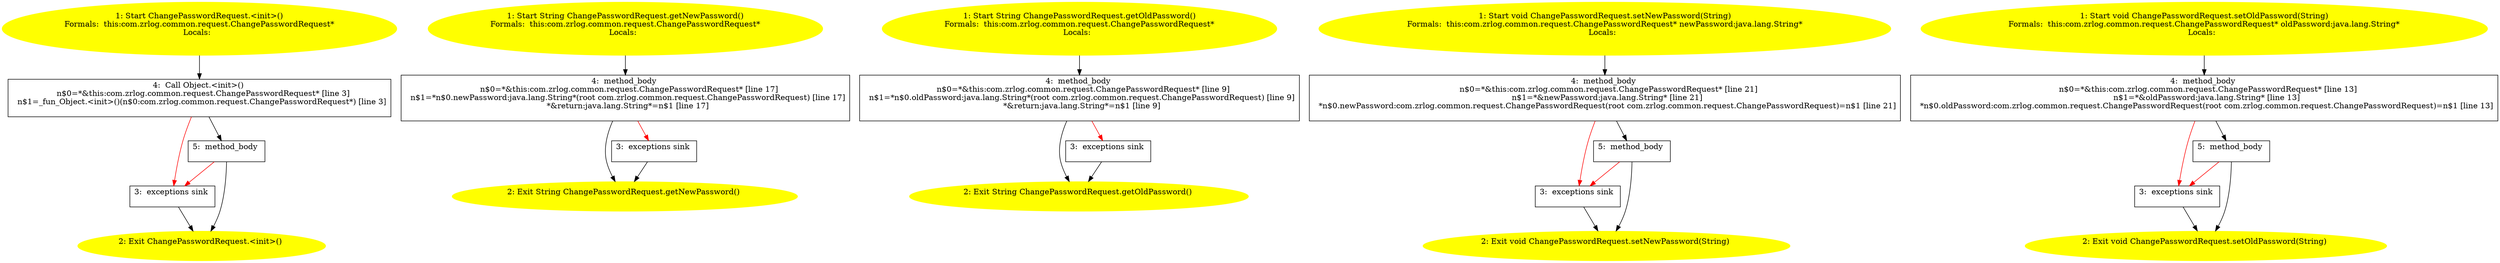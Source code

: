 /* @generated */
digraph cfg {
"com.zrlog.common.request.ChangePasswordRequest.<init>().1cdad081ee542e5fdfbc07e1b4c33b2a_1" [label="1: Start ChangePasswordRequest.<init>()\nFormals:  this:com.zrlog.common.request.ChangePasswordRequest*\nLocals:  \n  " color=yellow style=filled]
	

	 "com.zrlog.common.request.ChangePasswordRequest.<init>().1cdad081ee542e5fdfbc07e1b4c33b2a_1" -> "com.zrlog.common.request.ChangePasswordRequest.<init>().1cdad081ee542e5fdfbc07e1b4c33b2a_4" ;
"com.zrlog.common.request.ChangePasswordRequest.<init>().1cdad081ee542e5fdfbc07e1b4c33b2a_2" [label="2: Exit ChangePasswordRequest.<init>() \n  " color=yellow style=filled]
	

"com.zrlog.common.request.ChangePasswordRequest.<init>().1cdad081ee542e5fdfbc07e1b4c33b2a_3" [label="3:  exceptions sink \n  " shape="box"]
	

	 "com.zrlog.common.request.ChangePasswordRequest.<init>().1cdad081ee542e5fdfbc07e1b4c33b2a_3" -> "com.zrlog.common.request.ChangePasswordRequest.<init>().1cdad081ee542e5fdfbc07e1b4c33b2a_2" ;
"com.zrlog.common.request.ChangePasswordRequest.<init>().1cdad081ee542e5fdfbc07e1b4c33b2a_4" [label="4:  Call Object.<init>() \n   n$0=*&this:com.zrlog.common.request.ChangePasswordRequest* [line 3]\n  n$1=_fun_Object.<init>()(n$0:com.zrlog.common.request.ChangePasswordRequest*) [line 3]\n " shape="box"]
	

	 "com.zrlog.common.request.ChangePasswordRequest.<init>().1cdad081ee542e5fdfbc07e1b4c33b2a_4" -> "com.zrlog.common.request.ChangePasswordRequest.<init>().1cdad081ee542e5fdfbc07e1b4c33b2a_5" ;
	 "com.zrlog.common.request.ChangePasswordRequest.<init>().1cdad081ee542e5fdfbc07e1b4c33b2a_4" -> "com.zrlog.common.request.ChangePasswordRequest.<init>().1cdad081ee542e5fdfbc07e1b4c33b2a_3" [color="red" ];
"com.zrlog.common.request.ChangePasswordRequest.<init>().1cdad081ee542e5fdfbc07e1b4c33b2a_5" [label="5:  method_body \n  " shape="box"]
	

	 "com.zrlog.common.request.ChangePasswordRequest.<init>().1cdad081ee542e5fdfbc07e1b4c33b2a_5" -> "com.zrlog.common.request.ChangePasswordRequest.<init>().1cdad081ee542e5fdfbc07e1b4c33b2a_2" ;
	 "com.zrlog.common.request.ChangePasswordRequest.<init>().1cdad081ee542e5fdfbc07e1b4c33b2a_5" -> "com.zrlog.common.request.ChangePasswordRequest.<init>().1cdad081ee542e5fdfbc07e1b4c33b2a_3" [color="red" ];
"com.zrlog.common.request.ChangePasswordRequest.getNewPassword():java.lang.String.bee65ae13a4033e2208922ba409495b3_1" [label="1: Start String ChangePasswordRequest.getNewPassword()\nFormals:  this:com.zrlog.common.request.ChangePasswordRequest*\nLocals:  \n  " color=yellow style=filled]
	

	 "com.zrlog.common.request.ChangePasswordRequest.getNewPassword():java.lang.String.bee65ae13a4033e2208922ba409495b3_1" -> "com.zrlog.common.request.ChangePasswordRequest.getNewPassword():java.lang.String.bee65ae13a4033e2208922ba409495b3_4" ;
"com.zrlog.common.request.ChangePasswordRequest.getNewPassword():java.lang.String.bee65ae13a4033e2208922ba409495b3_2" [label="2: Exit String ChangePasswordRequest.getNewPassword() \n  " color=yellow style=filled]
	

"com.zrlog.common.request.ChangePasswordRequest.getNewPassword():java.lang.String.bee65ae13a4033e2208922ba409495b3_3" [label="3:  exceptions sink \n  " shape="box"]
	

	 "com.zrlog.common.request.ChangePasswordRequest.getNewPassword():java.lang.String.bee65ae13a4033e2208922ba409495b3_3" -> "com.zrlog.common.request.ChangePasswordRequest.getNewPassword():java.lang.String.bee65ae13a4033e2208922ba409495b3_2" ;
"com.zrlog.common.request.ChangePasswordRequest.getNewPassword():java.lang.String.bee65ae13a4033e2208922ba409495b3_4" [label="4:  method_body \n   n$0=*&this:com.zrlog.common.request.ChangePasswordRequest* [line 17]\n  n$1=*n$0.newPassword:java.lang.String*(root com.zrlog.common.request.ChangePasswordRequest) [line 17]\n  *&return:java.lang.String*=n$1 [line 17]\n " shape="box"]
	

	 "com.zrlog.common.request.ChangePasswordRequest.getNewPassword():java.lang.String.bee65ae13a4033e2208922ba409495b3_4" -> "com.zrlog.common.request.ChangePasswordRequest.getNewPassword():java.lang.String.bee65ae13a4033e2208922ba409495b3_2" ;
	 "com.zrlog.common.request.ChangePasswordRequest.getNewPassword():java.lang.String.bee65ae13a4033e2208922ba409495b3_4" -> "com.zrlog.common.request.ChangePasswordRequest.getNewPassword():java.lang.String.bee65ae13a4033e2208922ba409495b3_3" [color="red" ];
"com.zrlog.common.request.ChangePasswordRequest.getOldPassword():java.lang.String.f01f31dc8d731717da2132bbf89d7fb3_1" [label="1: Start String ChangePasswordRequest.getOldPassword()\nFormals:  this:com.zrlog.common.request.ChangePasswordRequest*\nLocals:  \n  " color=yellow style=filled]
	

	 "com.zrlog.common.request.ChangePasswordRequest.getOldPassword():java.lang.String.f01f31dc8d731717da2132bbf89d7fb3_1" -> "com.zrlog.common.request.ChangePasswordRequest.getOldPassword():java.lang.String.f01f31dc8d731717da2132bbf89d7fb3_4" ;
"com.zrlog.common.request.ChangePasswordRequest.getOldPassword():java.lang.String.f01f31dc8d731717da2132bbf89d7fb3_2" [label="2: Exit String ChangePasswordRequest.getOldPassword() \n  " color=yellow style=filled]
	

"com.zrlog.common.request.ChangePasswordRequest.getOldPassword():java.lang.String.f01f31dc8d731717da2132bbf89d7fb3_3" [label="3:  exceptions sink \n  " shape="box"]
	

	 "com.zrlog.common.request.ChangePasswordRequest.getOldPassword():java.lang.String.f01f31dc8d731717da2132bbf89d7fb3_3" -> "com.zrlog.common.request.ChangePasswordRequest.getOldPassword():java.lang.String.f01f31dc8d731717da2132bbf89d7fb3_2" ;
"com.zrlog.common.request.ChangePasswordRequest.getOldPassword():java.lang.String.f01f31dc8d731717da2132bbf89d7fb3_4" [label="4:  method_body \n   n$0=*&this:com.zrlog.common.request.ChangePasswordRequest* [line 9]\n  n$1=*n$0.oldPassword:java.lang.String*(root com.zrlog.common.request.ChangePasswordRequest) [line 9]\n  *&return:java.lang.String*=n$1 [line 9]\n " shape="box"]
	

	 "com.zrlog.common.request.ChangePasswordRequest.getOldPassword():java.lang.String.f01f31dc8d731717da2132bbf89d7fb3_4" -> "com.zrlog.common.request.ChangePasswordRequest.getOldPassword():java.lang.String.f01f31dc8d731717da2132bbf89d7fb3_2" ;
	 "com.zrlog.common.request.ChangePasswordRequest.getOldPassword():java.lang.String.f01f31dc8d731717da2132bbf89d7fb3_4" -> "com.zrlog.common.request.ChangePasswordRequest.getOldPassword():java.lang.String.f01f31dc8d731717da2132bbf89d7fb3_3" [color="red" ];
"com.zrlog.common.request.ChangePasswordRequest.setNewPassword(java.lang.String):void.ae270e8e6396f656e132bb79f00c4828_1" [label="1: Start void ChangePasswordRequest.setNewPassword(String)\nFormals:  this:com.zrlog.common.request.ChangePasswordRequest* newPassword:java.lang.String*\nLocals:  \n  " color=yellow style=filled]
	

	 "com.zrlog.common.request.ChangePasswordRequest.setNewPassword(java.lang.String):void.ae270e8e6396f656e132bb79f00c4828_1" -> "com.zrlog.common.request.ChangePasswordRequest.setNewPassword(java.lang.String):void.ae270e8e6396f656e132bb79f00c4828_4" ;
"com.zrlog.common.request.ChangePasswordRequest.setNewPassword(java.lang.String):void.ae270e8e6396f656e132bb79f00c4828_2" [label="2: Exit void ChangePasswordRequest.setNewPassword(String) \n  " color=yellow style=filled]
	

"com.zrlog.common.request.ChangePasswordRequest.setNewPassword(java.lang.String):void.ae270e8e6396f656e132bb79f00c4828_3" [label="3:  exceptions sink \n  " shape="box"]
	

	 "com.zrlog.common.request.ChangePasswordRequest.setNewPassword(java.lang.String):void.ae270e8e6396f656e132bb79f00c4828_3" -> "com.zrlog.common.request.ChangePasswordRequest.setNewPassword(java.lang.String):void.ae270e8e6396f656e132bb79f00c4828_2" ;
"com.zrlog.common.request.ChangePasswordRequest.setNewPassword(java.lang.String):void.ae270e8e6396f656e132bb79f00c4828_4" [label="4:  method_body \n   n$0=*&this:com.zrlog.common.request.ChangePasswordRequest* [line 21]\n  n$1=*&newPassword:java.lang.String* [line 21]\n  *n$0.newPassword:com.zrlog.common.request.ChangePasswordRequest(root com.zrlog.common.request.ChangePasswordRequest)=n$1 [line 21]\n " shape="box"]
	

	 "com.zrlog.common.request.ChangePasswordRequest.setNewPassword(java.lang.String):void.ae270e8e6396f656e132bb79f00c4828_4" -> "com.zrlog.common.request.ChangePasswordRequest.setNewPassword(java.lang.String):void.ae270e8e6396f656e132bb79f00c4828_5" ;
	 "com.zrlog.common.request.ChangePasswordRequest.setNewPassword(java.lang.String):void.ae270e8e6396f656e132bb79f00c4828_4" -> "com.zrlog.common.request.ChangePasswordRequest.setNewPassword(java.lang.String):void.ae270e8e6396f656e132bb79f00c4828_3" [color="red" ];
"com.zrlog.common.request.ChangePasswordRequest.setNewPassword(java.lang.String):void.ae270e8e6396f656e132bb79f00c4828_5" [label="5:  method_body \n  " shape="box"]
	

	 "com.zrlog.common.request.ChangePasswordRequest.setNewPassword(java.lang.String):void.ae270e8e6396f656e132bb79f00c4828_5" -> "com.zrlog.common.request.ChangePasswordRequest.setNewPassword(java.lang.String):void.ae270e8e6396f656e132bb79f00c4828_2" ;
	 "com.zrlog.common.request.ChangePasswordRequest.setNewPassword(java.lang.String):void.ae270e8e6396f656e132bb79f00c4828_5" -> "com.zrlog.common.request.ChangePasswordRequest.setNewPassword(java.lang.String):void.ae270e8e6396f656e132bb79f00c4828_3" [color="red" ];
"com.zrlog.common.request.ChangePasswordRequest.setOldPassword(java.lang.String):void.efc155cc016e8deb54259381de810253_1" [label="1: Start void ChangePasswordRequest.setOldPassword(String)\nFormals:  this:com.zrlog.common.request.ChangePasswordRequest* oldPassword:java.lang.String*\nLocals:  \n  " color=yellow style=filled]
	

	 "com.zrlog.common.request.ChangePasswordRequest.setOldPassword(java.lang.String):void.efc155cc016e8deb54259381de810253_1" -> "com.zrlog.common.request.ChangePasswordRequest.setOldPassword(java.lang.String):void.efc155cc016e8deb54259381de810253_4" ;
"com.zrlog.common.request.ChangePasswordRequest.setOldPassword(java.lang.String):void.efc155cc016e8deb54259381de810253_2" [label="2: Exit void ChangePasswordRequest.setOldPassword(String) \n  " color=yellow style=filled]
	

"com.zrlog.common.request.ChangePasswordRequest.setOldPassword(java.lang.String):void.efc155cc016e8deb54259381de810253_3" [label="3:  exceptions sink \n  " shape="box"]
	

	 "com.zrlog.common.request.ChangePasswordRequest.setOldPassword(java.lang.String):void.efc155cc016e8deb54259381de810253_3" -> "com.zrlog.common.request.ChangePasswordRequest.setOldPassword(java.lang.String):void.efc155cc016e8deb54259381de810253_2" ;
"com.zrlog.common.request.ChangePasswordRequest.setOldPassword(java.lang.String):void.efc155cc016e8deb54259381de810253_4" [label="4:  method_body \n   n$0=*&this:com.zrlog.common.request.ChangePasswordRequest* [line 13]\n  n$1=*&oldPassword:java.lang.String* [line 13]\n  *n$0.oldPassword:com.zrlog.common.request.ChangePasswordRequest(root com.zrlog.common.request.ChangePasswordRequest)=n$1 [line 13]\n " shape="box"]
	

	 "com.zrlog.common.request.ChangePasswordRequest.setOldPassword(java.lang.String):void.efc155cc016e8deb54259381de810253_4" -> "com.zrlog.common.request.ChangePasswordRequest.setOldPassword(java.lang.String):void.efc155cc016e8deb54259381de810253_5" ;
	 "com.zrlog.common.request.ChangePasswordRequest.setOldPassword(java.lang.String):void.efc155cc016e8deb54259381de810253_4" -> "com.zrlog.common.request.ChangePasswordRequest.setOldPassword(java.lang.String):void.efc155cc016e8deb54259381de810253_3" [color="red" ];
"com.zrlog.common.request.ChangePasswordRequest.setOldPassword(java.lang.String):void.efc155cc016e8deb54259381de810253_5" [label="5:  method_body \n  " shape="box"]
	

	 "com.zrlog.common.request.ChangePasswordRequest.setOldPassword(java.lang.String):void.efc155cc016e8deb54259381de810253_5" -> "com.zrlog.common.request.ChangePasswordRequest.setOldPassword(java.lang.String):void.efc155cc016e8deb54259381de810253_2" ;
	 "com.zrlog.common.request.ChangePasswordRequest.setOldPassword(java.lang.String):void.efc155cc016e8deb54259381de810253_5" -> "com.zrlog.common.request.ChangePasswordRequest.setOldPassword(java.lang.String):void.efc155cc016e8deb54259381de810253_3" [color="red" ];
}
